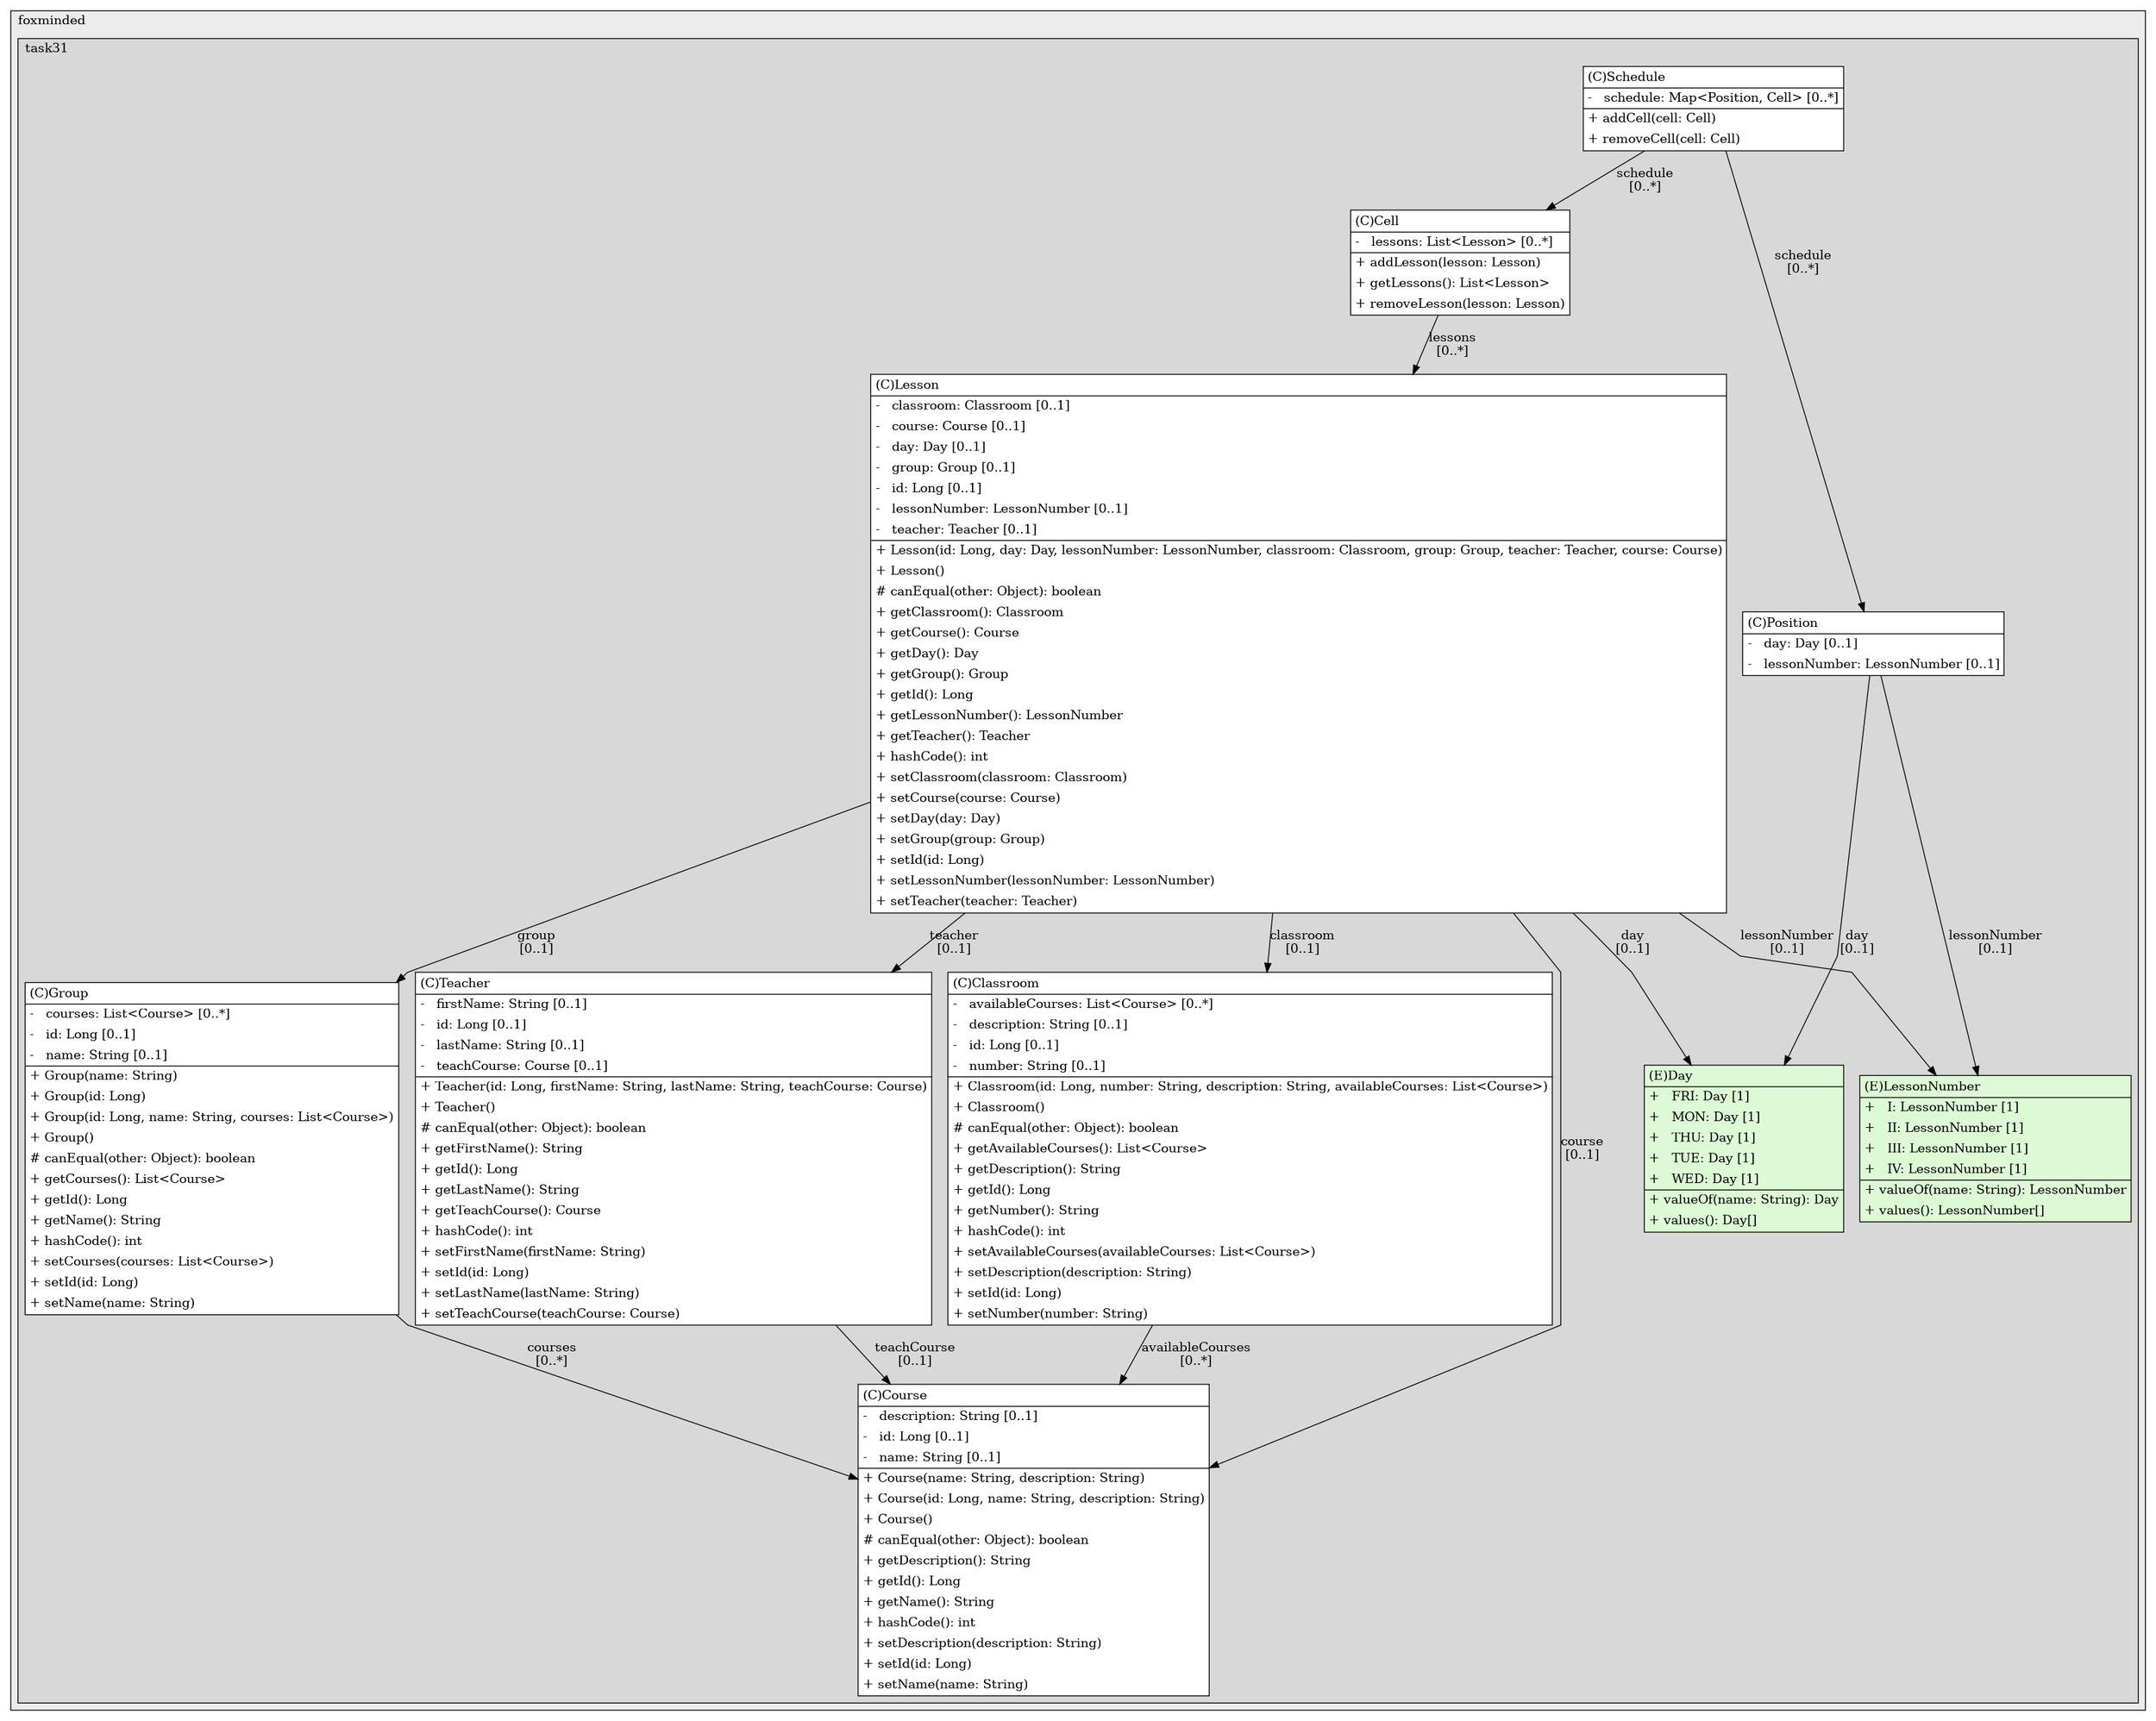 @startuml

/' diagram meta data start
config=StructureConfiguration;
{
  "projectClassification": {
    "searchMode": "OpenProject", // OpenProject, AllProjects
    "includedProjects": "",
    "pathEndKeywords": "*.impl",
    "isClientPath": "",
    "isClientName": "",
    "isTestPath": "",
    "isTestName": "",
    "isMappingPath": "",
    "isMappingName": "",
    "isDataAccessPath": "",
    "isDataAccessName": "",
    "isDataStructurePath": "",
    "isDataStructureName": "",
    "isInterfaceStructuresPath": "",
    "isInterfaceStructuresName": "",
    "isEntryPointPath": "",
    "isEntryPointName": "",
    "treatFinalFieldsAsMandatory": false
  },
  "graphRestriction": {
    "classPackageExcludeFilter": "",
    "classPackageIncludeFilter": "",
    "classNameExcludeFilter": "",
    "classNameIncludeFilter": "",
    "methodNameExcludeFilter": "",
    "methodNameIncludeFilter": "",
    "removeByInheritance": "", // inheritance/annotation based filtering is done in a second step
    "removeByAnnotation": "",
    "removeByClassPackage": "", // cleanup the graph after inheritance/annotation based filtering is done
    "removeByClassName": "",
    "cutMappings": false,
    "cutEnum": false,
    "cutTests": true,
    "cutClient": false,
    "cutDataAccess": false,
    "cutInterfaceStructures": true,
    "cutDataStructures": false,
    "cutGetterAndSetter": false,
    "cutConstructors": false
  },
  "graphTraversal": {
    "forwardDepth": 6,
    "backwardDepth": 6,
    "classPackageExcludeFilter": "",
    "classPackageIncludeFilter": "",
    "classNameExcludeFilter": "",
    "classNameIncludeFilter": "",
    "methodNameExcludeFilter": "",
    "methodNameIncludeFilter": "",
    "hideMappings": false,
    "hideDataStructures": false,
    "hidePrivateMethods": true,
    "hideInterfaceCalls": true, // indirection: implementation -> interface (is hidden) -> implementation
    "onlyShowApplicationEntryPoints": false, // root node is included
    "useMethodCallsForStructureDiagram": "ForwardOnly" // ForwardOnly, BothDirections, No
  },
  "details": {
    "aggregation": "GroupByClass", // ByClass, GroupByClass, None
    "showClassGenericTypes": true,
    "showMethods": true,
    "showMethodParameterNames": true,
    "showMethodParameterTypes": true,
    "showMethodReturnType": true,
    "showPackageLevels": 2,
    "showDetailedClassStructure": true
  },
  "rootClass": "ua.foxminded.task31.model.Schedule",
  "extensionCallbackMethod": "" // qualified.class.name#methodName - signature: public static String method(String)
}
diagram meta data end '/



digraph g {
    rankdir="TB"
    splines=polyline
    

'nodes 
subgraph cluster_1446127104 { 
   	label=foxminded
	labeljust=l
	fillcolor="#ececec"
	style=filled
   
   subgraph cluster_849771089 { 
   	label=task31
	labeljust=l
	fillcolor="#d8d8d8"
	style=filled
   
   Cell595754734[
	label=<<TABLE BORDER="1" CELLBORDER="0" CELLPADDING="4" CELLSPACING="0">
<TR><TD ALIGN="LEFT" >(C)Cell</TD></TR>
<HR/>
<TR><TD ALIGN="LEFT" >-   lessons: List&lt;Lesson&gt; [0..*]</TD></TR>
<HR/>
<TR><TD ALIGN="LEFT" >+ addLesson(lesson: Lesson)</TD></TR>
<TR><TD ALIGN="LEFT" >+ getLessons(): List&lt;Lesson&gt;</TD></TR>
<TR><TD ALIGN="LEFT" >+ removeLesson(lesson: Lesson)</TD></TR>
</TABLE>>
	style=filled
	margin=0
	shape=plaintext
	fillcolor="#FFFFFF"
];

Classroom1059051710[
	label=<<TABLE BORDER="1" CELLBORDER="0" CELLPADDING="4" CELLSPACING="0">
<TR><TD ALIGN="LEFT" >(C)Classroom</TD></TR>
<HR/>
<TR><TD ALIGN="LEFT" >-   availableCourses: List&lt;Course&gt; [0..*]</TD></TR>
<TR><TD ALIGN="LEFT" >-   description: String [0..1]</TD></TR>
<TR><TD ALIGN="LEFT" >-   id: Long [0..1]</TD></TR>
<TR><TD ALIGN="LEFT" >-   number: String [0..1]</TD></TR>
<HR/>
<TR><TD ALIGN="LEFT" >+ Classroom(id: Long, number: String, description: String, availableCourses: List&lt;Course&gt;)</TD></TR>
<TR><TD ALIGN="LEFT" >+ Classroom()</TD></TR>
<TR><TD ALIGN="LEFT" ># canEqual(other: Object): boolean</TD></TR>
<TR><TD ALIGN="LEFT" >+ getAvailableCourses(): List&lt;Course&gt;</TD></TR>
<TR><TD ALIGN="LEFT" >+ getDescription(): String</TD></TR>
<TR><TD ALIGN="LEFT" >+ getId(): Long</TD></TR>
<TR><TD ALIGN="LEFT" >+ getNumber(): String</TD></TR>
<TR><TD ALIGN="LEFT" >+ hashCode(): int</TD></TR>
<TR><TD ALIGN="LEFT" >+ setAvailableCourses(availableCourses: List&lt;Course&gt;)</TD></TR>
<TR><TD ALIGN="LEFT" >+ setDescription(description: String)</TD></TR>
<TR><TD ALIGN="LEFT" >+ setId(id: Long)</TD></TR>
<TR><TD ALIGN="LEFT" >+ setNumber(number: String)</TD></TR>
</TABLE>>
	style=filled
	margin=0
	shape=plaintext
	fillcolor="#FFFFFF"
];

Course1059051710[
	label=<<TABLE BORDER="1" CELLBORDER="0" CELLPADDING="4" CELLSPACING="0">
<TR><TD ALIGN="LEFT" >(C)Course</TD></TR>
<HR/>
<TR><TD ALIGN="LEFT" >-   description: String [0..1]</TD></TR>
<TR><TD ALIGN="LEFT" >-   id: Long [0..1]</TD></TR>
<TR><TD ALIGN="LEFT" >-   name: String [0..1]</TD></TR>
<HR/>
<TR><TD ALIGN="LEFT" >+ Course(name: String, description: String)</TD></TR>
<TR><TD ALIGN="LEFT" >+ Course(id: Long, name: String, description: String)</TD></TR>
<TR><TD ALIGN="LEFT" >+ Course()</TD></TR>
<TR><TD ALIGN="LEFT" ># canEqual(other: Object): boolean</TD></TR>
<TR><TD ALIGN="LEFT" >+ getDescription(): String</TD></TR>
<TR><TD ALIGN="LEFT" >+ getId(): Long</TD></TR>
<TR><TD ALIGN="LEFT" >+ getName(): String</TD></TR>
<TR><TD ALIGN="LEFT" >+ hashCode(): int</TD></TR>
<TR><TD ALIGN="LEFT" >+ setDescription(description: String)</TD></TR>
<TR><TD ALIGN="LEFT" >+ setId(id: Long)</TD></TR>
<TR><TD ALIGN="LEFT" >+ setName(name: String)</TD></TR>
</TABLE>>
	style=filled
	margin=0
	shape=plaintext
	fillcolor="#FFFFFF"
];

Day83872354[
	label=<<TABLE BORDER="1" CELLBORDER="0" CELLPADDING="4" CELLSPACING="0">
<TR><TD ALIGN="LEFT" >(E)Day</TD></TR>
<HR/>
<TR><TD ALIGN="LEFT" >+   FRI: Day [1]</TD></TR>
<TR><TD ALIGN="LEFT" >+   MON: Day [1]</TD></TR>
<TR><TD ALIGN="LEFT" >+   THU: Day [1]</TD></TR>
<TR><TD ALIGN="LEFT" >+   TUE: Day [1]</TD></TR>
<TR><TD ALIGN="LEFT" >+   WED: Day [1]</TD></TR>
<HR/>
<TR><TD ALIGN="LEFT" >+ valueOf(name: String): Day</TD></TR>
<TR><TD ALIGN="LEFT" >+ values(): Day[]</TD></TR>
</TABLE>>
	style=filled
	margin=0
	shape=plaintext
	fillcolor="#DCFBD5"
];

Group1059051710[
	label=<<TABLE BORDER="1" CELLBORDER="0" CELLPADDING="4" CELLSPACING="0">
<TR><TD ALIGN="LEFT" >(C)Group</TD></TR>
<HR/>
<TR><TD ALIGN="LEFT" >-   courses: List&lt;Course&gt; [0..*]</TD></TR>
<TR><TD ALIGN="LEFT" >-   id: Long [0..1]</TD></TR>
<TR><TD ALIGN="LEFT" >-   name: String [0..1]</TD></TR>
<HR/>
<TR><TD ALIGN="LEFT" >+ Group(name: String)</TD></TR>
<TR><TD ALIGN="LEFT" >+ Group(id: Long)</TD></TR>
<TR><TD ALIGN="LEFT" >+ Group(id: Long, name: String, courses: List&lt;Course&gt;)</TD></TR>
<TR><TD ALIGN="LEFT" >+ Group()</TD></TR>
<TR><TD ALIGN="LEFT" ># canEqual(other: Object): boolean</TD></TR>
<TR><TD ALIGN="LEFT" >+ getCourses(): List&lt;Course&gt;</TD></TR>
<TR><TD ALIGN="LEFT" >+ getId(): Long</TD></TR>
<TR><TD ALIGN="LEFT" >+ getName(): String</TD></TR>
<TR><TD ALIGN="LEFT" >+ hashCode(): int</TD></TR>
<TR><TD ALIGN="LEFT" >+ setCourses(courses: List&lt;Course&gt;)</TD></TR>
<TR><TD ALIGN="LEFT" >+ setId(id: Long)</TD></TR>
<TR><TD ALIGN="LEFT" >+ setName(name: String)</TD></TR>
</TABLE>>
	style=filled
	margin=0
	shape=plaintext
	fillcolor="#FFFFFF"
];

Lesson1059051710[
	label=<<TABLE BORDER="1" CELLBORDER="0" CELLPADDING="4" CELLSPACING="0">
<TR><TD ALIGN="LEFT" >(C)Lesson</TD></TR>
<HR/>
<TR><TD ALIGN="LEFT" >-   classroom: Classroom [0..1]</TD></TR>
<TR><TD ALIGN="LEFT" >-   course: Course [0..1]</TD></TR>
<TR><TD ALIGN="LEFT" >-   day: Day [0..1]</TD></TR>
<TR><TD ALIGN="LEFT" >-   group: Group [0..1]</TD></TR>
<TR><TD ALIGN="LEFT" >-   id: Long [0..1]</TD></TR>
<TR><TD ALIGN="LEFT" >-   lessonNumber: LessonNumber [0..1]</TD></TR>
<TR><TD ALIGN="LEFT" >-   teacher: Teacher [0..1]</TD></TR>
<HR/>
<TR><TD ALIGN="LEFT" >+ Lesson(id: Long, day: Day, lessonNumber: LessonNumber, classroom: Classroom, group: Group, teacher: Teacher, course: Course)</TD></TR>
<TR><TD ALIGN="LEFT" >+ Lesson()</TD></TR>
<TR><TD ALIGN="LEFT" ># canEqual(other: Object): boolean</TD></TR>
<TR><TD ALIGN="LEFT" >+ getClassroom(): Classroom</TD></TR>
<TR><TD ALIGN="LEFT" >+ getCourse(): Course</TD></TR>
<TR><TD ALIGN="LEFT" >+ getDay(): Day</TD></TR>
<TR><TD ALIGN="LEFT" >+ getGroup(): Group</TD></TR>
<TR><TD ALIGN="LEFT" >+ getId(): Long</TD></TR>
<TR><TD ALIGN="LEFT" >+ getLessonNumber(): LessonNumber</TD></TR>
<TR><TD ALIGN="LEFT" >+ getTeacher(): Teacher</TD></TR>
<TR><TD ALIGN="LEFT" >+ hashCode(): int</TD></TR>
<TR><TD ALIGN="LEFT" >+ setClassroom(classroom: Classroom)</TD></TR>
<TR><TD ALIGN="LEFT" >+ setCourse(course: Course)</TD></TR>
<TR><TD ALIGN="LEFT" >+ setDay(day: Day)</TD></TR>
<TR><TD ALIGN="LEFT" >+ setGroup(group: Group)</TD></TR>
<TR><TD ALIGN="LEFT" >+ setId(id: Long)</TD></TR>
<TR><TD ALIGN="LEFT" >+ setLessonNumber(lessonNumber: LessonNumber)</TD></TR>
<TR><TD ALIGN="LEFT" >+ setTeacher(teacher: Teacher)</TD></TR>
</TABLE>>
	style=filled
	margin=0
	shape=plaintext
	fillcolor="#FFFFFF"
];

LessonNumber83872354[
	label=<<TABLE BORDER="1" CELLBORDER="0" CELLPADDING="4" CELLSPACING="0">
<TR><TD ALIGN="LEFT" >(E)LessonNumber</TD></TR>
<HR/>
<TR><TD ALIGN="LEFT" >+   I: LessonNumber [1]</TD></TR>
<TR><TD ALIGN="LEFT" >+   II: LessonNumber [1]</TD></TR>
<TR><TD ALIGN="LEFT" >+   III: LessonNumber [1]</TD></TR>
<TR><TD ALIGN="LEFT" >+   IV: LessonNumber [1]</TD></TR>
<HR/>
<TR><TD ALIGN="LEFT" >+ valueOf(name: String): LessonNumber</TD></TR>
<TR><TD ALIGN="LEFT" >+ values(): LessonNumber[]</TD></TR>
</TABLE>>
	style=filled
	margin=0
	shape=plaintext
	fillcolor="#DCFBD5"
];

Position595754734[
	label=<<TABLE BORDER="1" CELLBORDER="0" CELLPADDING="4" CELLSPACING="0">
<TR><TD ALIGN="LEFT" >(C)Position</TD></TR>
<HR/>
<TR><TD ALIGN="LEFT" >-   day: Day [0..1]</TD></TR>
<TR><TD ALIGN="LEFT" >-   lessonNumber: LessonNumber [0..1]</TD></TR>
</TABLE>>
	style=filled
	margin=0
	shape=plaintext
	fillcolor="#FFFFFF"
];

Schedule595754734[
	label=<<TABLE BORDER="1" CELLBORDER="0" CELLPADDING="4" CELLSPACING="0">
<TR><TD ALIGN="LEFT" >(C)Schedule</TD></TR>
<HR/>
<TR><TD ALIGN="LEFT" >-   schedule: Map&lt;Position, Cell&gt; [0..*]</TD></TR>
<HR/>
<TR><TD ALIGN="LEFT" >+ addCell(cell: Cell)</TD></TR>
<TR><TD ALIGN="LEFT" >+ removeCell(cell: Cell)</TD></TR>
</TABLE>>
	style=filled
	margin=0
	shape=plaintext
	fillcolor="#FFFFFF"
];

Teacher1059051710[
	label=<<TABLE BORDER="1" CELLBORDER="0" CELLPADDING="4" CELLSPACING="0">
<TR><TD ALIGN="LEFT" >(C)Teacher</TD></TR>
<HR/>
<TR><TD ALIGN="LEFT" >-   firstName: String [0..1]</TD></TR>
<TR><TD ALIGN="LEFT" >-   id: Long [0..1]</TD></TR>
<TR><TD ALIGN="LEFT" >-   lastName: String [0..1]</TD></TR>
<TR><TD ALIGN="LEFT" >-   teachCourse: Course [0..1]</TD></TR>
<HR/>
<TR><TD ALIGN="LEFT" >+ Teacher(id: Long, firstName: String, lastName: String, teachCourse: Course)</TD></TR>
<TR><TD ALIGN="LEFT" >+ Teacher()</TD></TR>
<TR><TD ALIGN="LEFT" ># canEqual(other: Object): boolean</TD></TR>
<TR><TD ALIGN="LEFT" >+ getFirstName(): String</TD></TR>
<TR><TD ALIGN="LEFT" >+ getId(): Long</TD></TR>
<TR><TD ALIGN="LEFT" >+ getLastName(): String</TD></TR>
<TR><TD ALIGN="LEFT" >+ getTeachCourse(): Course</TD></TR>
<TR><TD ALIGN="LEFT" >+ hashCode(): int</TD></TR>
<TR><TD ALIGN="LEFT" >+ setFirstName(firstName: String)</TD></TR>
<TR><TD ALIGN="LEFT" >+ setId(id: Long)</TD></TR>
<TR><TD ALIGN="LEFT" >+ setLastName(lastName: String)</TD></TR>
<TR><TD ALIGN="LEFT" >+ setTeachCourse(teachCourse: Course)</TD></TR>
</TABLE>>
	style=filled
	margin=0
	shape=plaintext
	fillcolor="#FFFFFF"
];
} 
} 

'edges    
Cell595754734 -> Lesson1059051710[label="lessons
[0..*]"];
Classroom1059051710 -> Course1059051710[label="availableCourses
[0..*]"];
Group1059051710 -> Course1059051710[label="courses
[0..*]"];
Lesson1059051710 -> Classroom1059051710[label="classroom
[0..1]"];
Lesson1059051710 -> Course1059051710[label="course
[0..1]"];
Lesson1059051710 -> Day83872354[label="day
[0..1]"];
Lesson1059051710 -> Group1059051710[label="group
[0..1]"];
Lesson1059051710 -> LessonNumber83872354[label="lessonNumber
[0..1]"];
Lesson1059051710 -> Teacher1059051710[label="teacher
[0..1]"];
Position595754734 -> Day83872354[label="day
[0..1]"];
Position595754734 -> LessonNumber83872354[label="lessonNumber
[0..1]"];
Schedule595754734 -> Cell595754734[label="schedule
[0..*]"];
Schedule595754734 -> Position595754734[label="schedule
[0..*]"];
Teacher1059051710 -> Course1059051710[label="teachCourse
[0..1]"];
    
}
@enduml
